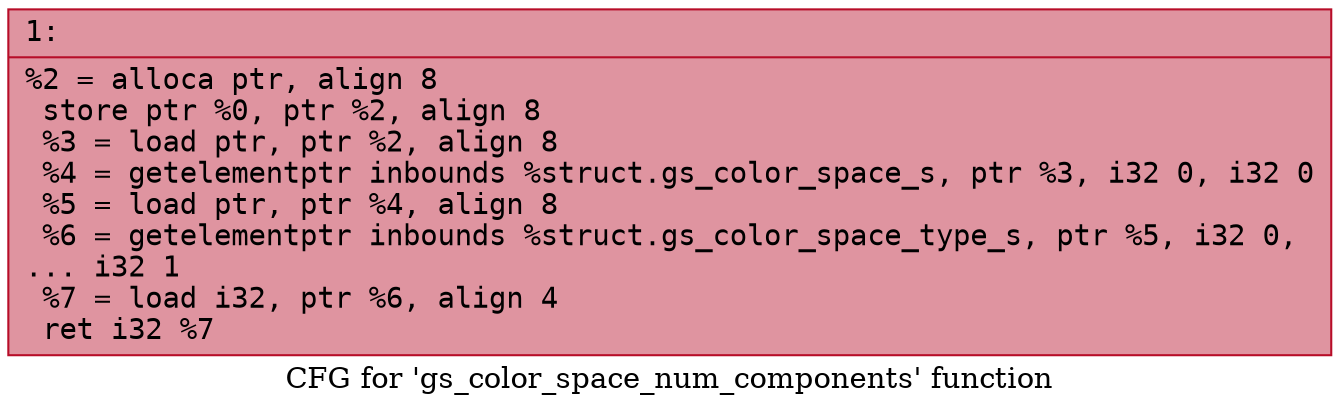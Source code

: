 digraph "CFG for 'gs_color_space_num_components' function" {
	label="CFG for 'gs_color_space_num_components' function";

	Node0x60000256d090 [shape=record,color="#b70d28ff", style=filled, fillcolor="#b70d2870" fontname="Courier",label="{1:\l|  %2 = alloca ptr, align 8\l  store ptr %0, ptr %2, align 8\l  %3 = load ptr, ptr %2, align 8\l  %4 = getelementptr inbounds %struct.gs_color_space_s, ptr %3, i32 0, i32 0\l  %5 = load ptr, ptr %4, align 8\l  %6 = getelementptr inbounds %struct.gs_color_space_type_s, ptr %5, i32 0,\l... i32 1\l  %7 = load i32, ptr %6, align 4\l  ret i32 %7\l}"];
}
